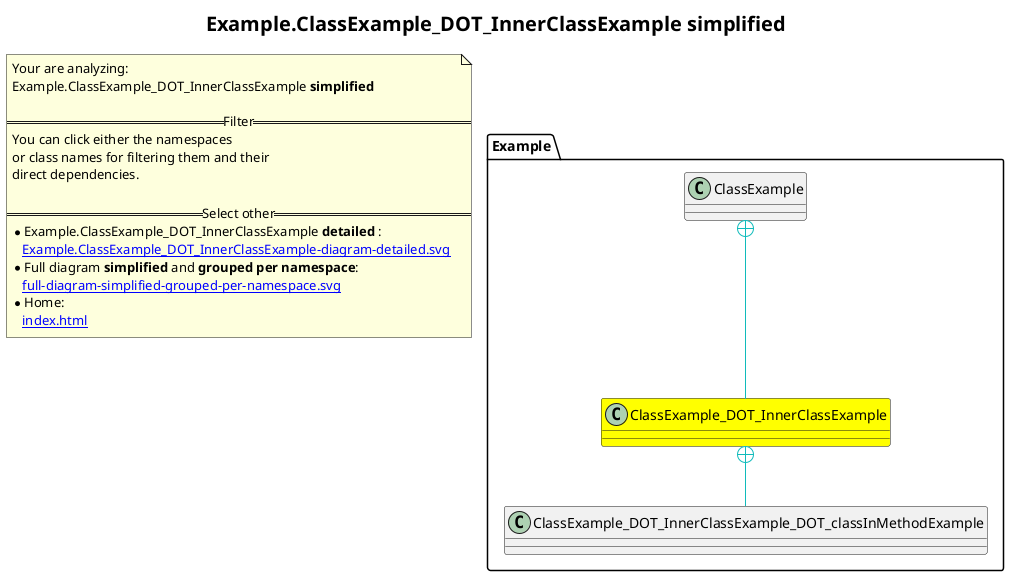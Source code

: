 @startuml
title <size:20>Example.ClassExample_DOT_InnerClassExample **simplified** </size>
note "Your are analyzing:\nExample.ClassExample_DOT_InnerClassExample **simplified** \n\n==Filter==\nYou can click either the namespaces \nor class names for filtering them and their\ndirect dependencies.\n\n==Select other==\n* Example.ClassExample_DOT_InnerClassExample **detailed** :\n   [[Example.ClassExample_DOT_InnerClassExample-diagram-detailed.svg]]\n* Full diagram **simplified** and **grouped per namespace**:\n   [[full-diagram-simplified-grouped-per-namespace.svg]]\n* Home:\n   [[index.html]]" as FloatingNote
class Example.ClassExample_DOT_InnerClassExample [[Example.ClassExample_DOT_InnerClassExample-diagram-simplified.svg]] #yellow {
}
class Example.ClassExample_DOT_InnerClassExample_DOT_classInMethodExample [[Example.ClassExample_DOT_InnerClassExample_DOT_classInMethodExample-diagram-simplified.svg]]  {
}
class Example.ClassExample [[Example.ClassExample-diagram-simplified.svg]]  {
}
 ' *************************************** 
 ' *************************************** 
 ' *************************************** 
' Class relations extracted from namespace:
' Example
Example.ClassExample_DOT_InnerClassExample +-[#10BBBB]- Example.ClassExample_DOT_InnerClassExample_DOT_classInMethodExample 
Example.ClassExample +-[#10BBBB]- Example.ClassExample_DOT_InnerClassExample 
@enduml